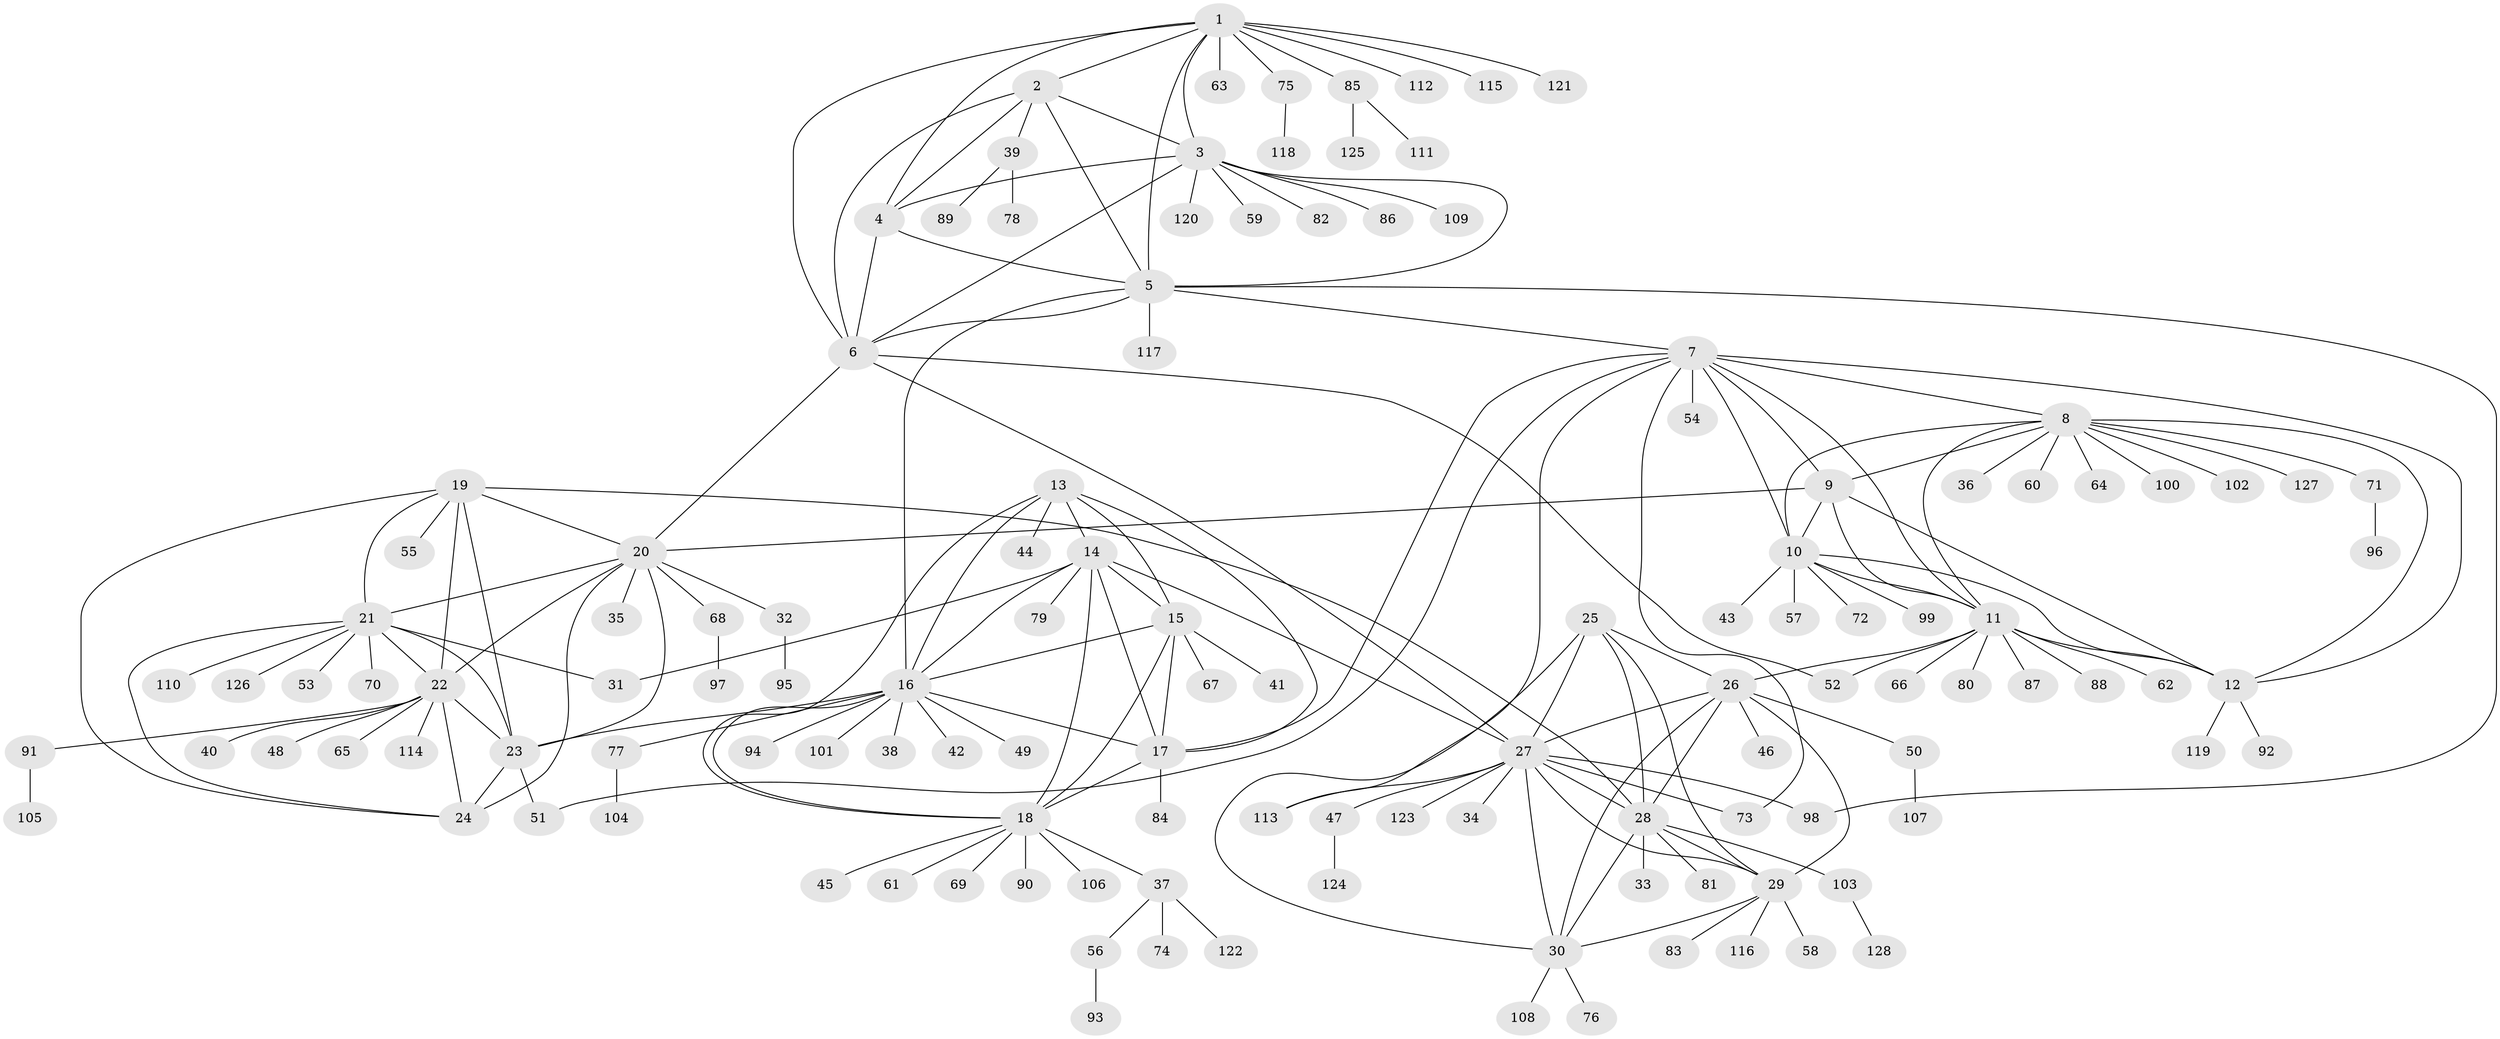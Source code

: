 // Generated by graph-tools (version 1.1) at 2025/37/03/09/25 02:37:14]
// undirected, 128 vertices, 189 edges
graph export_dot {
graph [start="1"]
  node [color=gray90,style=filled];
  1;
  2;
  3;
  4;
  5;
  6;
  7;
  8;
  9;
  10;
  11;
  12;
  13;
  14;
  15;
  16;
  17;
  18;
  19;
  20;
  21;
  22;
  23;
  24;
  25;
  26;
  27;
  28;
  29;
  30;
  31;
  32;
  33;
  34;
  35;
  36;
  37;
  38;
  39;
  40;
  41;
  42;
  43;
  44;
  45;
  46;
  47;
  48;
  49;
  50;
  51;
  52;
  53;
  54;
  55;
  56;
  57;
  58;
  59;
  60;
  61;
  62;
  63;
  64;
  65;
  66;
  67;
  68;
  69;
  70;
  71;
  72;
  73;
  74;
  75;
  76;
  77;
  78;
  79;
  80;
  81;
  82;
  83;
  84;
  85;
  86;
  87;
  88;
  89;
  90;
  91;
  92;
  93;
  94;
  95;
  96;
  97;
  98;
  99;
  100;
  101;
  102;
  103;
  104;
  105;
  106;
  107;
  108;
  109;
  110;
  111;
  112;
  113;
  114;
  115;
  116;
  117;
  118;
  119;
  120;
  121;
  122;
  123;
  124;
  125;
  126;
  127;
  128;
  1 -- 2;
  1 -- 3;
  1 -- 4;
  1 -- 5;
  1 -- 6;
  1 -- 63;
  1 -- 75;
  1 -- 85;
  1 -- 112;
  1 -- 115;
  1 -- 121;
  2 -- 3;
  2 -- 4;
  2 -- 5;
  2 -- 6;
  2 -- 39;
  3 -- 4;
  3 -- 5;
  3 -- 6;
  3 -- 59;
  3 -- 82;
  3 -- 86;
  3 -- 109;
  3 -- 120;
  4 -- 5;
  4 -- 6;
  5 -- 6;
  5 -- 7;
  5 -- 16;
  5 -- 98;
  5 -- 117;
  6 -- 20;
  6 -- 27;
  6 -- 52;
  7 -- 8;
  7 -- 9;
  7 -- 10;
  7 -- 11;
  7 -- 12;
  7 -- 17;
  7 -- 51;
  7 -- 54;
  7 -- 73;
  7 -- 113;
  8 -- 9;
  8 -- 10;
  8 -- 11;
  8 -- 12;
  8 -- 36;
  8 -- 60;
  8 -- 64;
  8 -- 71;
  8 -- 100;
  8 -- 102;
  8 -- 127;
  9 -- 10;
  9 -- 11;
  9 -- 12;
  9 -- 20;
  10 -- 11;
  10 -- 12;
  10 -- 43;
  10 -- 57;
  10 -- 72;
  10 -- 99;
  11 -- 12;
  11 -- 26;
  11 -- 52;
  11 -- 62;
  11 -- 66;
  11 -- 80;
  11 -- 87;
  11 -- 88;
  12 -- 92;
  12 -- 119;
  13 -- 14;
  13 -- 15;
  13 -- 16;
  13 -- 17;
  13 -- 18;
  13 -- 44;
  14 -- 15;
  14 -- 16;
  14 -- 17;
  14 -- 18;
  14 -- 27;
  14 -- 31;
  14 -- 79;
  15 -- 16;
  15 -- 17;
  15 -- 18;
  15 -- 41;
  15 -- 67;
  16 -- 17;
  16 -- 18;
  16 -- 23;
  16 -- 38;
  16 -- 42;
  16 -- 49;
  16 -- 77;
  16 -- 94;
  16 -- 101;
  17 -- 18;
  17 -- 84;
  18 -- 37;
  18 -- 45;
  18 -- 61;
  18 -- 69;
  18 -- 90;
  18 -- 106;
  19 -- 20;
  19 -- 21;
  19 -- 22;
  19 -- 23;
  19 -- 24;
  19 -- 28;
  19 -- 55;
  20 -- 21;
  20 -- 22;
  20 -- 23;
  20 -- 24;
  20 -- 32;
  20 -- 35;
  20 -- 68;
  21 -- 22;
  21 -- 23;
  21 -- 24;
  21 -- 31;
  21 -- 53;
  21 -- 70;
  21 -- 110;
  21 -- 126;
  22 -- 23;
  22 -- 24;
  22 -- 40;
  22 -- 48;
  22 -- 65;
  22 -- 91;
  22 -- 114;
  23 -- 24;
  23 -- 51;
  25 -- 26;
  25 -- 27;
  25 -- 28;
  25 -- 29;
  25 -- 30;
  26 -- 27;
  26 -- 28;
  26 -- 29;
  26 -- 30;
  26 -- 46;
  26 -- 50;
  27 -- 28;
  27 -- 29;
  27 -- 30;
  27 -- 34;
  27 -- 47;
  27 -- 73;
  27 -- 98;
  27 -- 113;
  27 -- 123;
  28 -- 29;
  28 -- 30;
  28 -- 33;
  28 -- 81;
  28 -- 103;
  29 -- 30;
  29 -- 58;
  29 -- 83;
  29 -- 116;
  30 -- 76;
  30 -- 108;
  32 -- 95;
  37 -- 56;
  37 -- 74;
  37 -- 122;
  39 -- 78;
  39 -- 89;
  47 -- 124;
  50 -- 107;
  56 -- 93;
  68 -- 97;
  71 -- 96;
  75 -- 118;
  77 -- 104;
  85 -- 111;
  85 -- 125;
  91 -- 105;
  103 -- 128;
}
